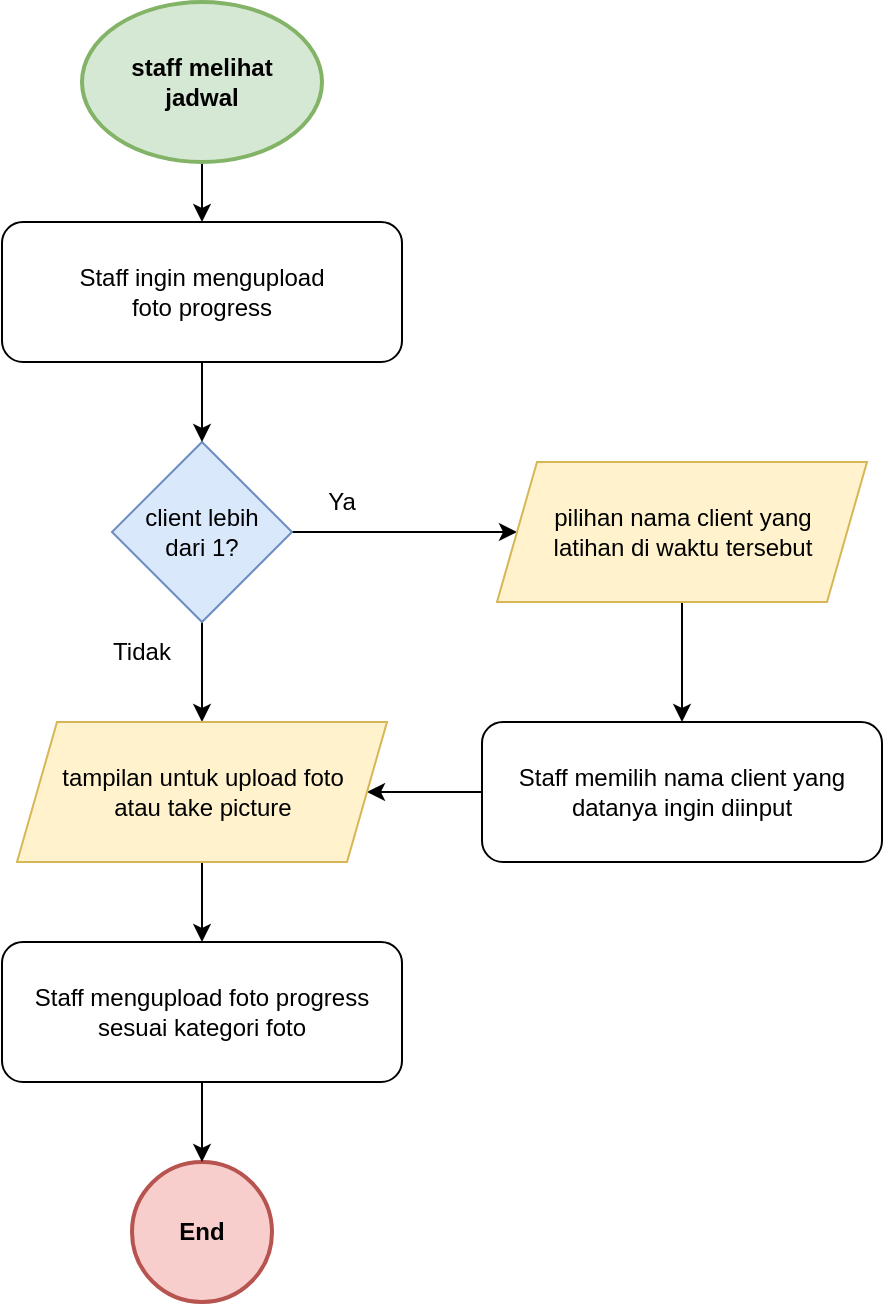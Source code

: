 <mxfile version="20.8.16" type="device"><diagram name="Page-1" id="vd_3fTeyYMcWCq_SUtv8"><mxGraphModel dx="923" dy="832" grid="1" gridSize="10" guides="1" tooltips="1" connect="1" arrows="1" fold="1" page="1" pageScale="1" pageWidth="850" pageHeight="1100" math="0" shadow="0"><root><mxCell id="0"/><mxCell id="1" parent="0"/><mxCell id="uEPTChsxkMGTpGK2YMd2-1" value="End" style="ellipse;whiteSpace=wrap;html=1;aspect=fixed;fillColor=#f8cecc;strokeColor=#b85450;fontStyle=1;strokeWidth=2;" parent="1" vertex="1"><mxGeometry x="115" y="650" width="70" height="70" as="geometry"/></mxCell><mxCell id="VMWoeDO-qQuQW-Q6FBoq-7" value="" style="edgeStyle=orthogonalEdgeStyle;rounded=0;orthogonalLoop=1;jettySize=auto;html=1;" parent="1" source="VMWoeDO-qQuQW-Q6FBoq-1" target="VMWoeDO-qQuQW-Q6FBoq-6" edge="1"><mxGeometry relative="1" as="geometry"/></mxCell><mxCell id="VMWoeDO-qQuQW-Q6FBoq-14" value="" style="edgeStyle=orthogonalEdgeStyle;rounded=0;orthogonalLoop=1;jettySize=auto;html=1;" parent="1" source="VMWoeDO-qQuQW-Q6FBoq-1" target="VMWoeDO-qQuQW-Q6FBoq-13" edge="1"><mxGeometry relative="1" as="geometry"/></mxCell><mxCell id="VMWoeDO-qQuQW-Q6FBoq-1" value="client lebih&lt;br&gt;dari 1?" style="rhombus;whiteSpace=wrap;html=1;fillColor=#dae8fc;strokeColor=#6c8ebf;" parent="1" vertex="1"><mxGeometry x="105" y="290" width="90" height="90" as="geometry"/></mxCell><mxCell id="VMWoeDO-qQuQW-Q6FBoq-17" value="" style="edgeStyle=orthogonalEdgeStyle;rounded=0;orthogonalLoop=1;jettySize=auto;html=1;" parent="1" source="VMWoeDO-qQuQW-Q6FBoq-3" target="VMWoeDO-qQuQW-Q6FBoq-13" edge="1"><mxGeometry relative="1" as="geometry"/></mxCell><mxCell id="VMWoeDO-qQuQW-Q6FBoq-3" value="Staff memilih nama client yang datanya ingin diinput" style="rounded=1;whiteSpace=wrap;html=1;fontSize=12;glass=0;strokeWidth=1;shadow=0;" parent="1" vertex="1"><mxGeometry x="290" y="430" width="200" height="70" as="geometry"/></mxCell><mxCell id="VMWoeDO-qQuQW-Q6FBoq-5" value="Ya" style="text;html=1;strokeColor=none;fillColor=none;align=center;verticalAlign=middle;whiteSpace=wrap;rounded=0;" parent="1" vertex="1"><mxGeometry x="190" y="305" width="60" height="30" as="geometry"/></mxCell><mxCell id="VMWoeDO-qQuQW-Q6FBoq-8" value="" style="edgeStyle=orthogonalEdgeStyle;rounded=0;orthogonalLoop=1;jettySize=auto;html=1;" parent="1" source="VMWoeDO-qQuQW-Q6FBoq-6" target="VMWoeDO-qQuQW-Q6FBoq-3" edge="1"><mxGeometry relative="1" as="geometry"/></mxCell><mxCell id="VMWoeDO-qQuQW-Q6FBoq-6" value="pilihan nama client yang&lt;br&gt;latihan di waktu tersebut" style="shape=parallelogram;perimeter=parallelogramPerimeter;whiteSpace=wrap;html=1;fixedSize=1;strokeWidth=1;fillColor=#fff2cc;strokeColor=#d6b656;" parent="1" vertex="1"><mxGeometry x="297.5" y="300" width="185" height="70" as="geometry"/></mxCell><mxCell id="VMWoeDO-qQuQW-Q6FBoq-11" value="" style="edgeStyle=orthogonalEdgeStyle;rounded=0;orthogonalLoop=1;jettySize=auto;html=1;" parent="1" source="VMWoeDO-qQuQW-Q6FBoq-9" target="VMWoeDO-qQuQW-Q6FBoq-1" edge="1"><mxGeometry relative="1" as="geometry"/></mxCell><mxCell id="VMWoeDO-qQuQW-Q6FBoq-9" value="Staff ingin mengupload&lt;br&gt;foto progress" style="rounded=1;whiteSpace=wrap;html=1;fontSize=12;glass=0;strokeWidth=1;shadow=0;" parent="1" vertex="1"><mxGeometry x="50" y="180" width="200" height="70" as="geometry"/></mxCell><mxCell id="VMWoeDO-qQuQW-Q6FBoq-16" value="" style="edgeStyle=orthogonalEdgeStyle;rounded=0;orthogonalLoop=1;jettySize=auto;html=1;" parent="1" source="VMWoeDO-qQuQW-Q6FBoq-12" target="uEPTChsxkMGTpGK2YMd2-1" edge="1"><mxGeometry relative="1" as="geometry"/></mxCell><mxCell id="VMWoeDO-qQuQW-Q6FBoq-12" value="Staff mengupload foto progress sesuai kategori foto" style="rounded=1;whiteSpace=wrap;html=1;fontSize=12;glass=0;strokeWidth=1;shadow=0;" parent="1" vertex="1"><mxGeometry x="50" y="540" width="200" height="70" as="geometry"/></mxCell><mxCell id="VMWoeDO-qQuQW-Q6FBoq-15" value="" style="edgeStyle=orthogonalEdgeStyle;rounded=0;orthogonalLoop=1;jettySize=auto;html=1;" parent="1" source="VMWoeDO-qQuQW-Q6FBoq-13" target="VMWoeDO-qQuQW-Q6FBoq-12" edge="1"><mxGeometry relative="1" as="geometry"/></mxCell><mxCell id="VMWoeDO-qQuQW-Q6FBoq-13" value="tampilan untuk upload foto &lt;br&gt;atau take picture" style="shape=parallelogram;perimeter=parallelogramPerimeter;whiteSpace=wrap;html=1;fixedSize=1;strokeWidth=1;fillColor=#fff2cc;strokeColor=#d6b656;" parent="1" vertex="1"><mxGeometry x="57.5" y="430" width="185" height="70" as="geometry"/></mxCell><mxCell id="VMWoeDO-qQuQW-Q6FBoq-18" value="Tidak" style="text;html=1;strokeColor=none;fillColor=none;align=center;verticalAlign=middle;whiteSpace=wrap;rounded=0;" parent="1" vertex="1"><mxGeometry x="90" y="380" width="60" height="30" as="geometry"/></mxCell><mxCell id="0goXk-k0FnaluBQZdu-N-2" value="" style="edgeStyle=orthogonalEdgeStyle;rounded=0;orthogonalLoop=1;jettySize=auto;html=1;" edge="1" parent="1" source="GtKJx6CDQjJy43zYFTCQ-1" target="VMWoeDO-qQuQW-Q6FBoq-9"><mxGeometry relative="1" as="geometry"/></mxCell><mxCell id="GtKJx6CDQjJy43zYFTCQ-1" value="staff melihat&lt;br&gt;jadwal" style="ellipse;whiteSpace=wrap;html=1;fillColor=#d5e8d4;strokeColor=#82b366;strokeWidth=2;fontStyle=1" parent="1" vertex="1"><mxGeometry x="90" y="70" width="120" height="80" as="geometry"/></mxCell></root></mxGraphModel></diagram></mxfile>